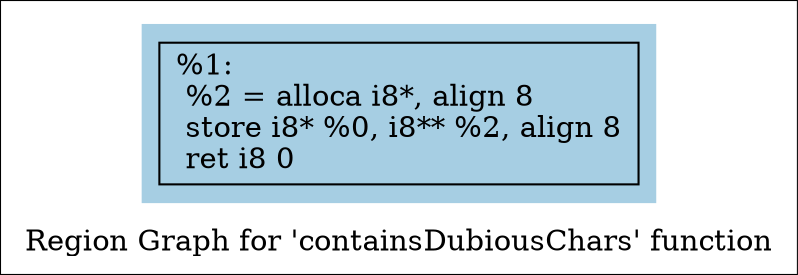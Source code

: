 digraph "Region Graph for 'containsDubiousChars' function" {
	label="Region Graph for 'containsDubiousChars' function";

	Node0x2a3fd50 [shape=record,label="{%1:\l  %2 = alloca i8*, align 8\l  store i8* %0, i8** %2, align 8\l  ret i8 0\l}"];
	colorscheme = "paired12"
        subgraph cluster_0x2b841c0 {
          label = "";
          style = filled;
          color = 1
          Node0x2a3fd50;
        }
}
